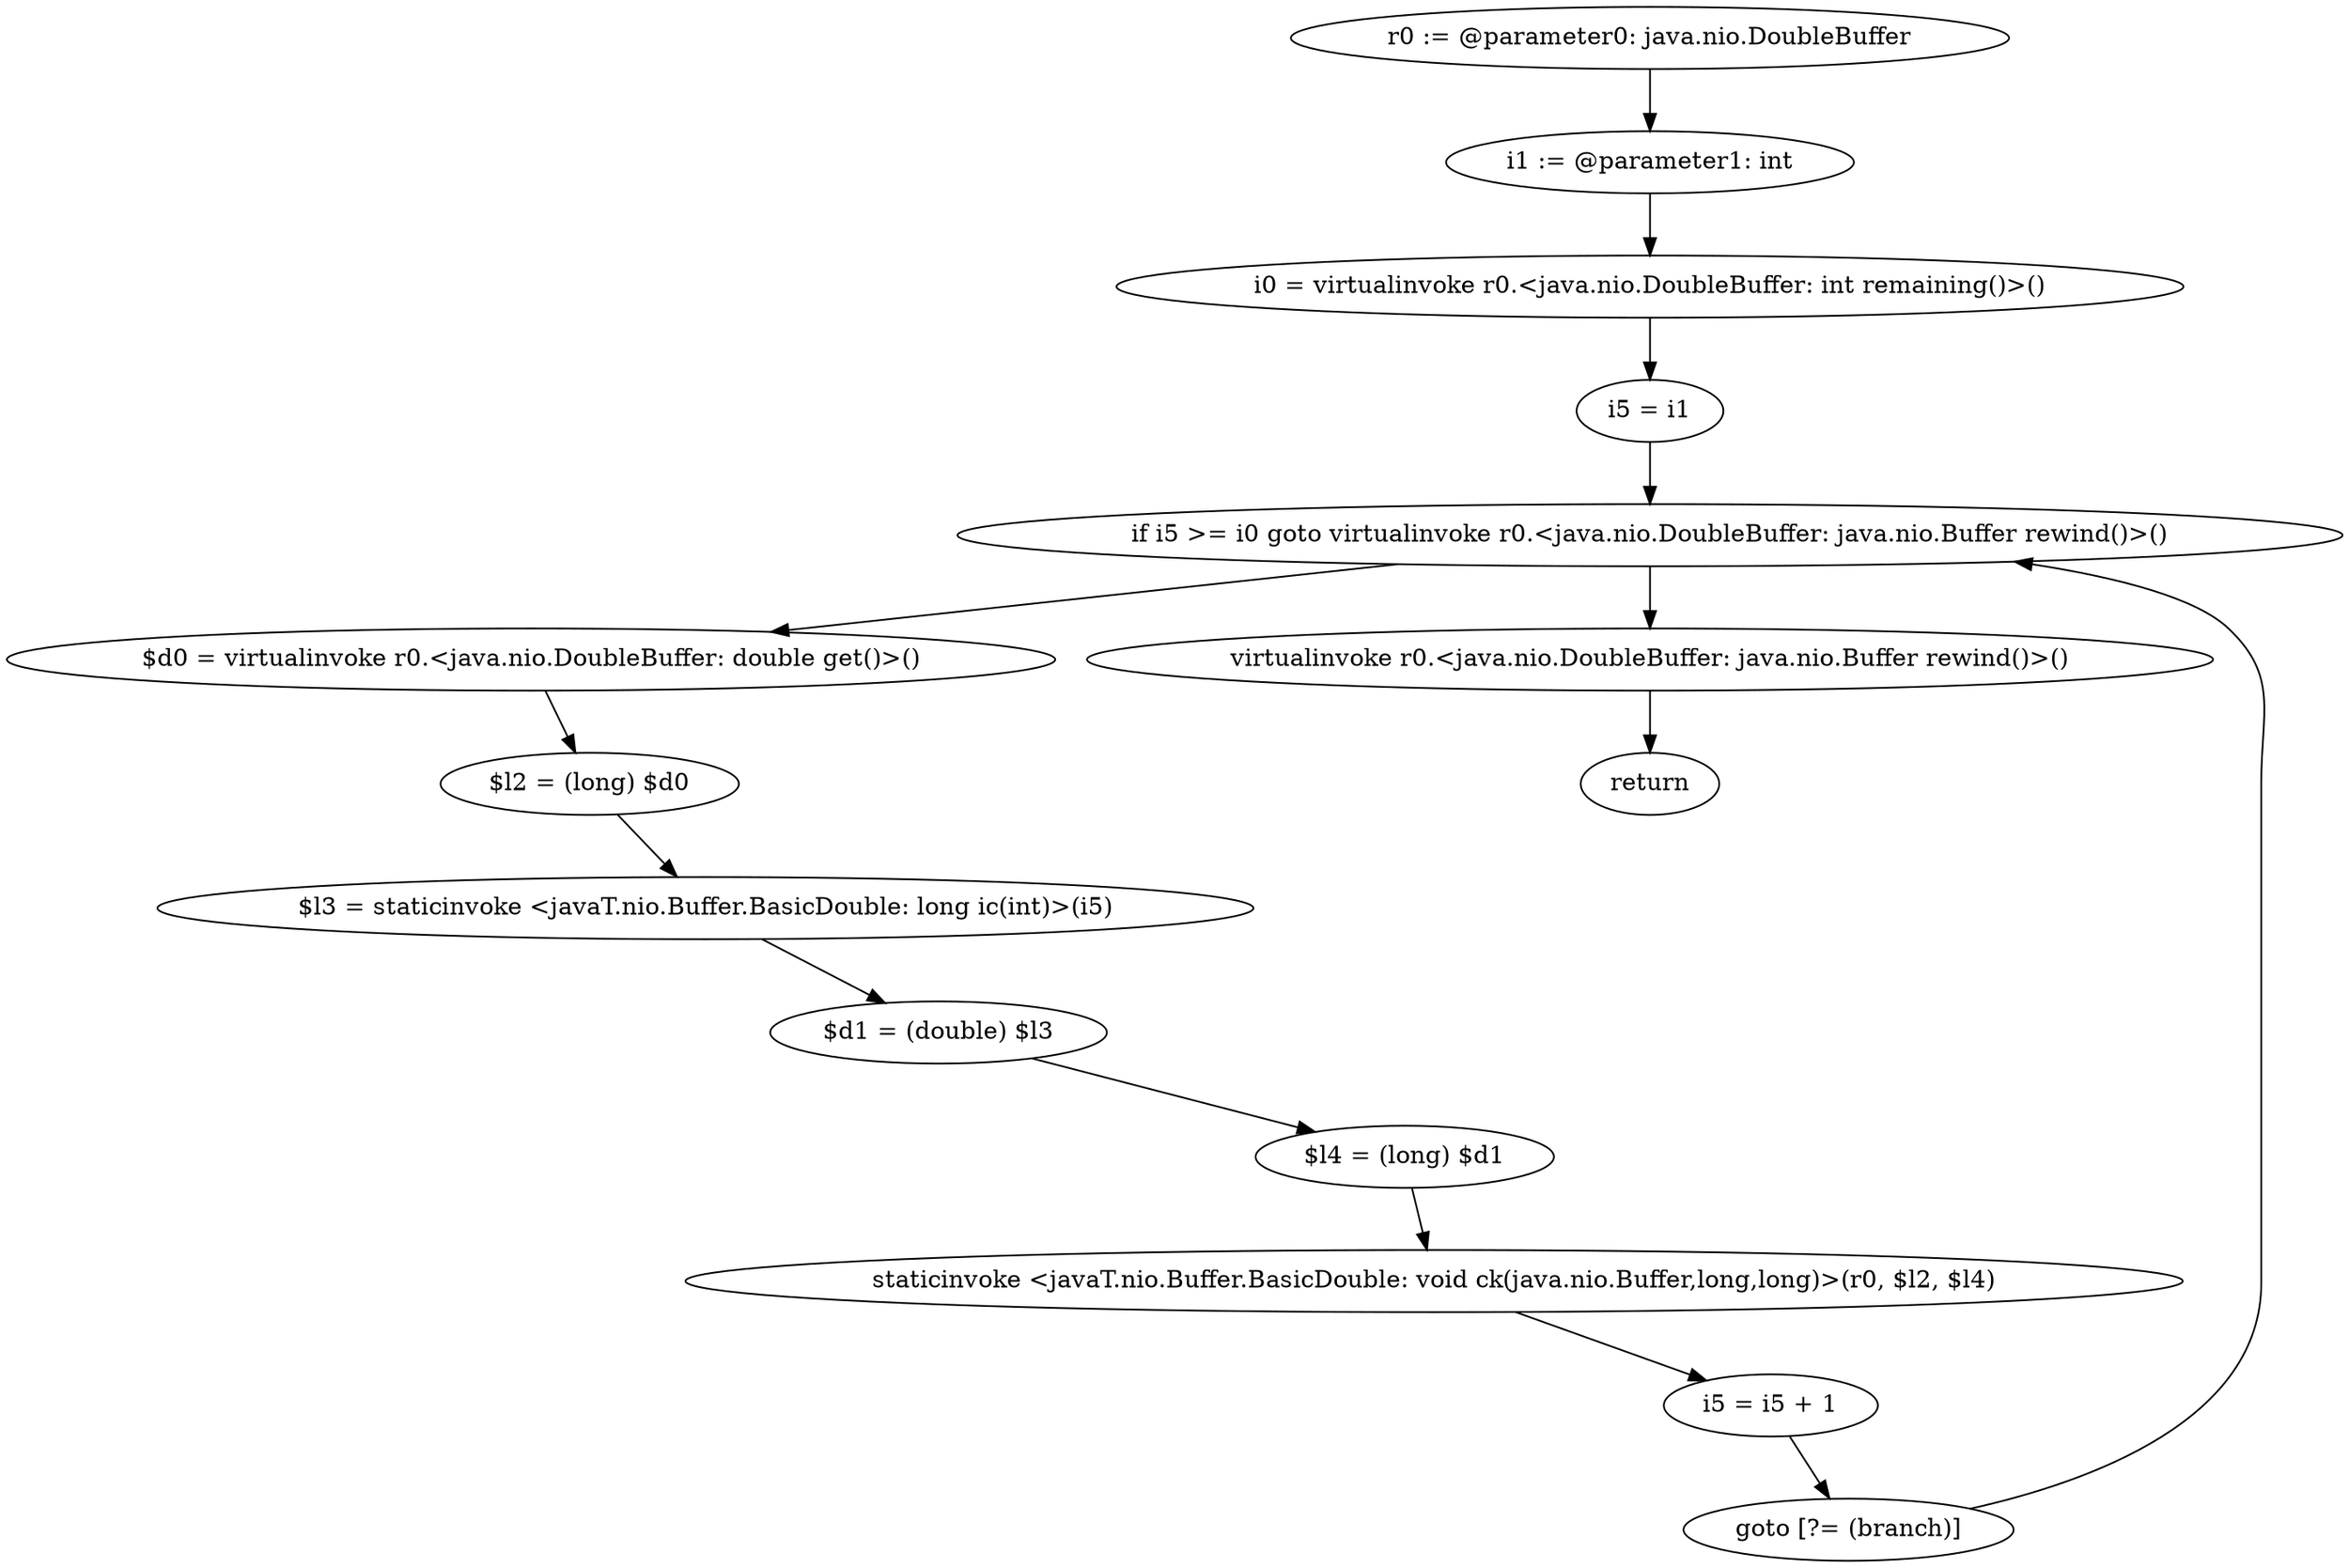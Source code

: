 digraph "unitGraph" {
    "r0 := @parameter0: java.nio.DoubleBuffer"
    "i1 := @parameter1: int"
    "i0 = virtualinvoke r0.<java.nio.DoubleBuffer: int remaining()>()"
    "i5 = i1"
    "if i5 >= i0 goto virtualinvoke r0.<java.nio.DoubleBuffer: java.nio.Buffer rewind()>()"
    "$d0 = virtualinvoke r0.<java.nio.DoubleBuffer: double get()>()"
    "$l2 = (long) $d0"
    "$l3 = staticinvoke <javaT.nio.Buffer.BasicDouble: long ic(int)>(i5)"
    "$d1 = (double) $l3"
    "$l4 = (long) $d1"
    "staticinvoke <javaT.nio.Buffer.BasicDouble: void ck(java.nio.Buffer,long,long)>(r0, $l2, $l4)"
    "i5 = i5 + 1"
    "goto [?= (branch)]"
    "virtualinvoke r0.<java.nio.DoubleBuffer: java.nio.Buffer rewind()>()"
    "return"
    "r0 := @parameter0: java.nio.DoubleBuffer"->"i1 := @parameter1: int";
    "i1 := @parameter1: int"->"i0 = virtualinvoke r0.<java.nio.DoubleBuffer: int remaining()>()";
    "i0 = virtualinvoke r0.<java.nio.DoubleBuffer: int remaining()>()"->"i5 = i1";
    "i5 = i1"->"if i5 >= i0 goto virtualinvoke r0.<java.nio.DoubleBuffer: java.nio.Buffer rewind()>()";
    "if i5 >= i0 goto virtualinvoke r0.<java.nio.DoubleBuffer: java.nio.Buffer rewind()>()"->"$d0 = virtualinvoke r0.<java.nio.DoubleBuffer: double get()>()";
    "if i5 >= i0 goto virtualinvoke r0.<java.nio.DoubleBuffer: java.nio.Buffer rewind()>()"->"virtualinvoke r0.<java.nio.DoubleBuffer: java.nio.Buffer rewind()>()";
    "$d0 = virtualinvoke r0.<java.nio.DoubleBuffer: double get()>()"->"$l2 = (long) $d0";
    "$l2 = (long) $d0"->"$l3 = staticinvoke <javaT.nio.Buffer.BasicDouble: long ic(int)>(i5)";
    "$l3 = staticinvoke <javaT.nio.Buffer.BasicDouble: long ic(int)>(i5)"->"$d1 = (double) $l3";
    "$d1 = (double) $l3"->"$l4 = (long) $d1";
    "$l4 = (long) $d1"->"staticinvoke <javaT.nio.Buffer.BasicDouble: void ck(java.nio.Buffer,long,long)>(r0, $l2, $l4)";
    "staticinvoke <javaT.nio.Buffer.BasicDouble: void ck(java.nio.Buffer,long,long)>(r0, $l2, $l4)"->"i5 = i5 + 1";
    "i5 = i5 + 1"->"goto [?= (branch)]";
    "goto [?= (branch)]"->"if i5 >= i0 goto virtualinvoke r0.<java.nio.DoubleBuffer: java.nio.Buffer rewind()>()";
    "virtualinvoke r0.<java.nio.DoubleBuffer: java.nio.Buffer rewind()>()"->"return";
}
